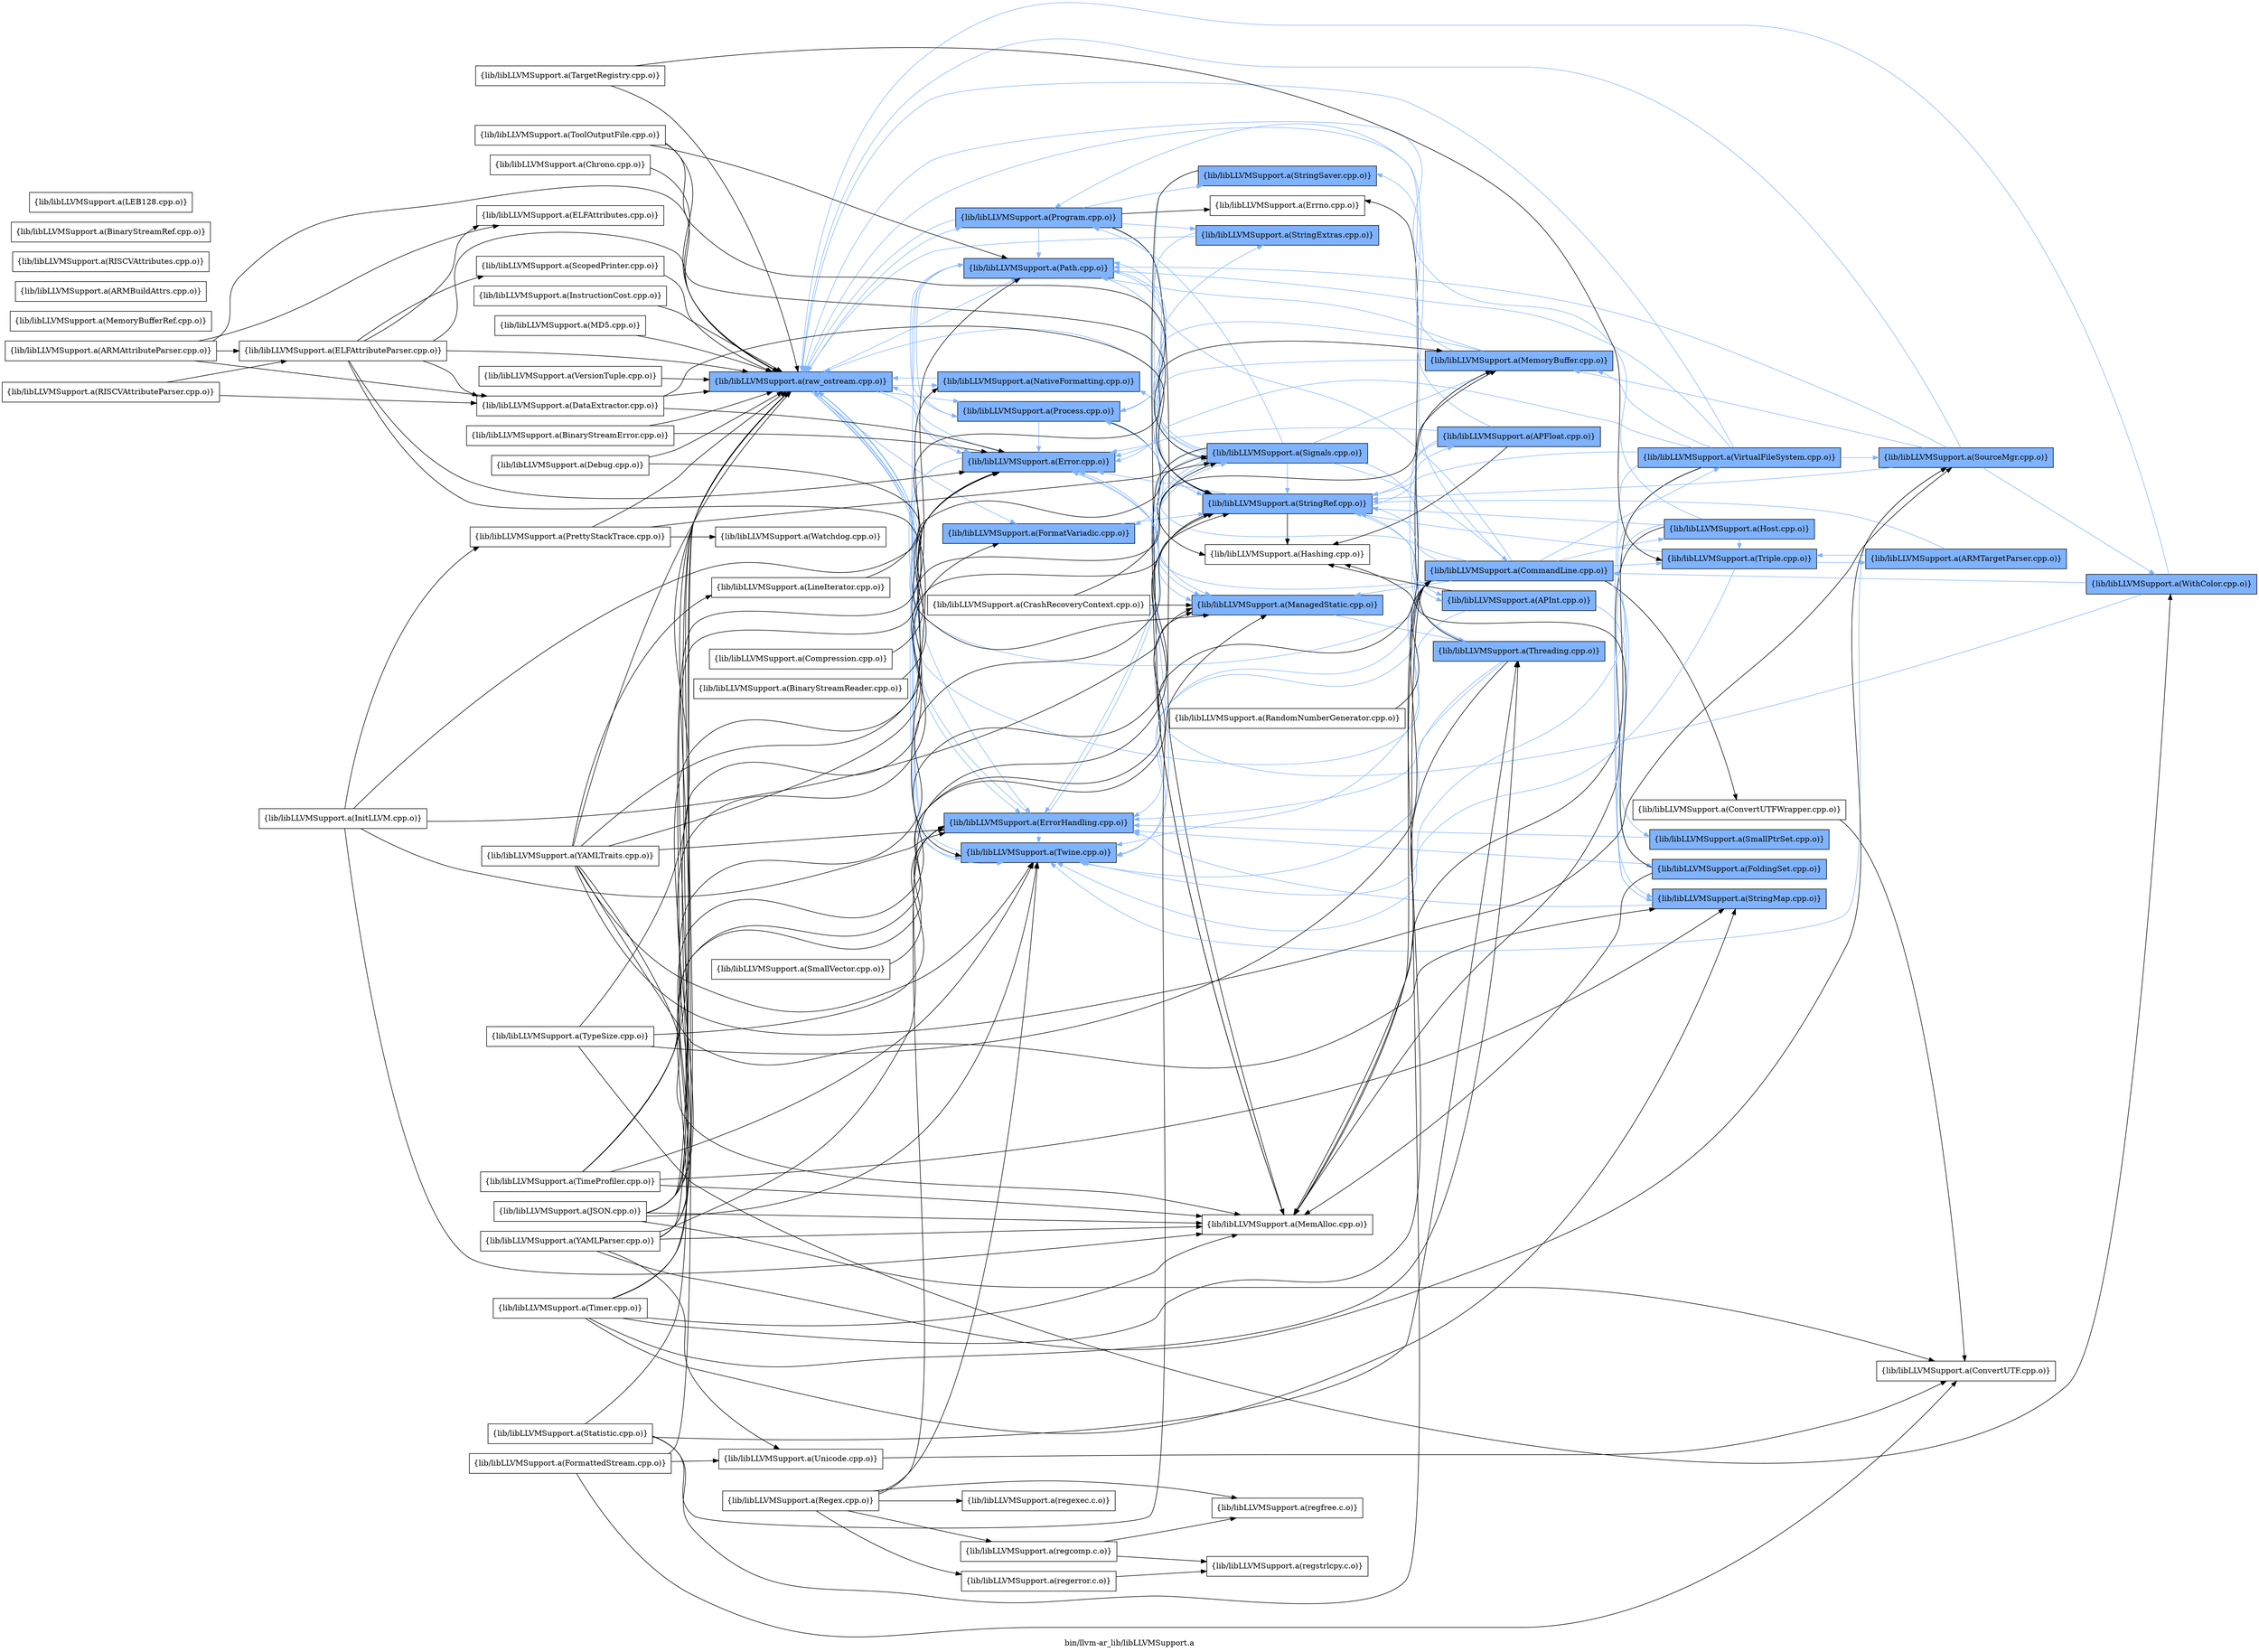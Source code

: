 digraph "bin/llvm-ar_lib/libLLVMSupport.a" {
	label="bin/llvm-ar_lib/libLLVMSupport.a";
	rankdir=LR;
	{ rank=same; Node0x559ae42f69c8;  }
	{ rank=same; Node0x559ae42f0398;  }
	{ rank=same; Node0x559ae42f26e8; Node0x559ae42f1068; Node0x559ae42f4718; Node0x559ae42ee9f8; Node0x559ae42f2238; Node0x559ae42f1018; Node0x559ae42f5938; Node0x559ae42f4ee8;  }
	{ rank=same; Node0x559ae42f72d8; Node0x559ae42f3fe8; Node0x559ae42f11a8; Node0x559ae42f3db8; Node0x559ae42f6fb8; Node0x559ae42f6ab8; Node0x559ae42f61a8; Node0x559ae42f4768;  }
	{ rank=same; Node0x559ae42f7878; Node0x559ae42f5208; Node0x559ae42efee8; Node0x559ae42f5118; Node0x559ae42f48f8;  }
	{ rank=same; Node0x559ae42f5988; Node0x559ae42f18d8; Node0x559ae42f6928; Node0x559ae42f2d78; Node0x559ae42f0fc8; Node0x559ae42f1bf8; Node0x559ae42f5618;  }
	{ rank=same; Node0x559ae42f58e8; Node0x559ae42f4a88; Node0x559ae42f7d78;  }
	{ rank=same; Node0x559ae42f69c8;  }
	{ rank=same; Node0x559ae42f0398;  }
	{ rank=same; Node0x559ae42f26e8; Node0x559ae42f1068; Node0x559ae42f4718; Node0x559ae42ee9f8; Node0x559ae42f2238; Node0x559ae42f1018; Node0x559ae42f5938; Node0x559ae42f4ee8;  }
	{ rank=same; Node0x559ae42f72d8; Node0x559ae42f3fe8; Node0x559ae42f11a8; Node0x559ae42f3db8; Node0x559ae42f6fb8; Node0x559ae42f6ab8; Node0x559ae42f61a8; Node0x559ae42f4768;  }
	{ rank=same; Node0x559ae42f7878; Node0x559ae42f5208; Node0x559ae42efee8; Node0x559ae42f5118; Node0x559ae42f48f8;  }
	{ rank=same; Node0x559ae42f5988; Node0x559ae42f18d8; Node0x559ae42f6928; Node0x559ae42f2d78; Node0x559ae42f0fc8; Node0x559ae42f1bf8; Node0x559ae42f5618;  }
	{ rank=same; Node0x559ae42f58e8; Node0x559ae42f4a88; Node0x559ae42f7d78;  }

	Node0x559ae42f69c8 [shape=record,shape=box,group=0,label="{lib/libLLVMSupport.a(Chrono.cpp.o)}"];
	Node0x559ae42f69c8 -> Node0x559ae42f0398;
	Node0x559ae42f5208 [shape=record,shape=box,group=1,style=filled,fillcolor="0.600000 0.5 1",label="{lib/libLLVMSupport.a(CommandLine.cpp.o)}"];
	Node0x559ae42f5208 -> Node0x559ae42f5988;
	Node0x559ae42f5208 -> Node0x559ae42f26e8[color="0.600000 0.5 1"];
	Node0x559ae42f5208 -> Node0x559ae42f1068[color="0.600000 0.5 1"];
	Node0x559ae42f5208 -> Node0x559ae42f72d8[color="0.600000 0.5 1"];
	Node0x559ae42f5208 -> Node0x559ae42f6ab8;
	Node0x559ae42f5208 -> Node0x559ae42f18d8[color="0.600000 0.5 1"];
	Node0x559ae42f5208 -> Node0x559ae42f6928[color="0.600000 0.5 1"];
	Node0x559ae42f5208 -> Node0x559ae42f61a8[color="0.600000 0.5 1"];
	Node0x559ae42f5208 -> Node0x559ae42f11a8[color="0.600000 0.5 1"];
	Node0x559ae42f5208 -> Node0x559ae42f2d78[color="0.600000 0.5 1"];
	Node0x559ae42f5208 -> Node0x559ae42f2238[color="0.600000 0.5 1"];
	Node0x559ae42f5208 -> Node0x559ae42f0fc8[color="0.600000 0.5 1"];
	Node0x559ae42f5208 -> Node0x559ae42f0398[color="0.600000 0.5 1"];
	Node0x559ae42f5208 -> Node0x559ae42f1bf8[color="0.600000 0.5 1"];
	Node0x559ae42f5208 -> Node0x559ae42f1018[color="0.600000 0.5 1"];
	Node0x559ae42f5208 -> Node0x559ae42f5938[color="0.600000 0.5 1"];
	Node0x559ae42f26e8 [shape=record,shape=box,group=1,style=filled,fillcolor="0.600000 0.5 1",label="{lib/libLLVMSupport.a(Error.cpp.o)}"];
	Node0x559ae42f26e8 -> Node0x559ae42f1068[color="0.600000 0.5 1"];
	Node0x559ae42f26e8 -> Node0x559ae42f72d8[color="0.600000 0.5 1"];
	Node0x559ae42f26e8 -> Node0x559ae42f2238[color="0.600000 0.5 1"];
	Node0x559ae42f26e8 -> Node0x559ae42f0398[color="0.600000 0.5 1"];
	Node0x559ae42f4718 [shape=record,shape=box,group=1,style=filled,fillcolor="0.600000 0.5 1",label="{lib/libLLVMSupport.a(FormatVariadic.cpp.o)}"];
	Node0x559ae42f4718 -> Node0x559ae42f11a8[color="0.600000 0.5 1"];
	Node0x559ae42f3688 [shape=record,shape=box,group=0,label="{lib/libLLVMSupport.a(InitLLVM.cpp.o)}"];
	Node0x559ae42f3688 -> Node0x559ae42f1068;
	Node0x559ae42f3688 -> Node0x559ae42f72d8;
	Node0x559ae42f3688 -> Node0x559ae42f6ab8;
	Node0x559ae42f3688 -> Node0x559ae42ef308;
	Node0x559ae42f3688 -> Node0x559ae42f3fe8;
	Node0x559ae42f78c8 [shape=record,shape=box,group=0,label="{lib/libLLVMSupport.a(LineIterator.cpp.o)}"];
	Node0x559ae42f78c8 -> Node0x559ae42efee8;
	Node0x559ae42f6ab8 [shape=record,shape=box,group=0,label="{lib/libLLVMSupport.a(MemAlloc.cpp.o)}"];
	Node0x559ae42efee8 [shape=record,shape=box,group=1,style=filled,fillcolor="0.600000 0.5 1",label="{lib/libLLVMSupport.a(MemoryBuffer.cpp.o)}"];
	Node0x559ae42efee8 -> Node0x559ae42f26e8[color="0.600000 0.5 1"];
	Node0x559ae42efee8 -> Node0x559ae42f2238[color="0.600000 0.5 1"];
	Node0x559ae42efee8 -> Node0x559ae42f1018[color="0.600000 0.5 1"];
	Node0x559ae42efee8 -> Node0x559ae42f5938[color="0.600000 0.5 1"];
	Node0x559ae42efee8 -> Node0x559ae42f4ee8[color="0.600000 0.5 1"];
	Node0x559ae42f6928 [shape=record,shape=box,group=1,style=filled,fillcolor="0.600000 0.5 1",label="{lib/libLLVMSupport.a(StringMap.cpp.o)}"];
	Node0x559ae42f6928 -> Node0x559ae42f1068[color="0.600000 0.5 1"];
	Node0x559ae42f61a8 [shape=record,shape=box,group=1,style=filled,fillcolor="0.600000 0.5 1",label="{lib/libLLVMSupport.a(StringSaver.cpp.o)}"];
	Node0x559ae42f61a8 -> Node0x559ae42f6ab8;
	Node0x559ae42f61a8 -> Node0x559ae42f11a8[color="0.600000 0.5 1"];
	Node0x559ae42f11a8 [shape=record,shape=box,group=1,style=filled,fillcolor="0.600000 0.5 1",label="{lib/libLLVMSupport.a(StringRef.cpp.o)}"];
	Node0x559ae42f11a8 -> Node0x559ae42f5118[color="0.600000 0.5 1"];
	Node0x559ae42f11a8 -> Node0x559ae42f48f8[color="0.600000 0.5 1"];
	Node0x559ae42f11a8 -> Node0x559ae42f26e8[color="0.600000 0.5 1"];
	Node0x559ae42f11a8 -> Node0x559ae42f3db8;
	Node0x559ae42f2d78 [shape=record,shape=box,group=1,style=filled,fillcolor="0.600000 0.5 1",label="{lib/libLLVMSupport.a(Triple.cpp.o)}"];
	Node0x559ae42f2d78 -> Node0x559ae42f4a88[color="0.600000 0.5 1"];
	Node0x559ae42f2d78 -> Node0x559ae42f11a8[color="0.600000 0.5 1"];
	Node0x559ae42f2d78 -> Node0x559ae42f2238[color="0.600000 0.5 1"];
	Node0x559ae42f2238 [shape=record,shape=box,group=1,style=filled,fillcolor="0.600000 0.5 1",label="{lib/libLLVMSupport.a(Twine.cpp.o)}"];
	Node0x559ae42f2238 -> Node0x559ae42f0398[color="0.600000 0.5 1"];
	Node0x559ae42f0708 [shape=record,shape=box,group=1,style=filled,fillcolor="0.600000 0.5 1",label="{lib/libLLVMSupport.a(WithColor.cpp.o)}"];
	Node0x559ae42f0708 -> Node0x559ae42f5208[color="0.600000 0.5 1"];
	Node0x559ae42f0708 -> Node0x559ae42f26e8[color="0.600000 0.5 1"];
	Node0x559ae42f0708 -> Node0x559ae42f0398[color="0.600000 0.5 1"];
	Node0x559ae42f0398 [shape=record,shape=box,group=1,style=filled,fillcolor="0.600000 0.5 1",label="{lib/libLLVMSupport.a(raw_ostream.cpp.o)}"];
	Node0x559ae42f0398 -> Node0x559ae42f26e8[color="0.600000 0.5 1"];
	Node0x559ae42f0398 -> Node0x559ae42f1068[color="0.600000 0.5 1"];
	Node0x559ae42f0398 -> Node0x559ae42f4718[color="0.600000 0.5 1"];
	Node0x559ae42f0398 -> Node0x559ae42ee9f8[color="0.600000 0.5 1"];
	Node0x559ae42f0398 -> Node0x559ae42f2238[color="0.600000 0.5 1"];
	Node0x559ae42f0398 -> Node0x559ae42f1018[color="0.600000 0.5 1"];
	Node0x559ae42f0398 -> Node0x559ae42f5938[color="0.600000 0.5 1"];
	Node0x559ae42f0398 -> Node0x559ae42f4ee8[color="0.600000 0.5 1"];
	Node0x559ae42f1bf8 [shape=record,shape=box,group=1,style=filled,fillcolor="0.600000 0.5 1",label="{lib/libLLVMSupport.a(Host.cpp.o)}"];
	Node0x559ae42f1bf8 -> Node0x559ae42f6ab8;
	Node0x559ae42f1bf8 -> Node0x559ae42f6928[color="0.600000 0.5 1"];
	Node0x559ae42f1bf8 -> Node0x559ae42f11a8[color="0.600000 0.5 1"];
	Node0x559ae42f1bf8 -> Node0x559ae42f2d78[color="0.600000 0.5 1"];
	Node0x559ae42f1bf8 -> Node0x559ae42f0398[color="0.600000 0.5 1"];
	Node0x559ae42f1018 [shape=record,shape=box,group=1,style=filled,fillcolor="0.600000 0.5 1",label="{lib/libLLVMSupport.a(Path.cpp.o)}"];
	Node0x559ae42f1018 -> Node0x559ae42f26e8[color="0.600000 0.5 1"];
	Node0x559ae42f1018 -> Node0x559ae42f11a8[color="0.600000 0.5 1"];
	Node0x559ae42f1018 -> Node0x559ae42f2238[color="0.600000 0.5 1"];
	Node0x559ae42f1018 -> Node0x559ae42f5938[color="0.600000 0.5 1"];
	Node0x559ae42f1018 -> Node0x559ae42f3fe8[color="0.600000 0.5 1"];
	Node0x559ae42f48f8 [shape=record,shape=box,group=1,style=filled,fillcolor="0.600000 0.5 1",label="{lib/libLLVMSupport.a(APInt.cpp.o)}"];
	Node0x559ae42f48f8 -> Node0x559ae42f5618[color="0.600000 0.5 1"];
	Node0x559ae42f48f8 -> Node0x559ae42f3db8;
	Node0x559ae42f48f8 -> Node0x559ae42f0398[color="0.600000 0.5 1"];
	Node0x559ae42f1068 [shape=record,shape=box,group=1,style=filled,fillcolor="0.600000 0.5 1",label="{lib/libLLVMSupport.a(ErrorHandling.cpp.o)}"];
	Node0x559ae42f1068 -> Node0x559ae42f2238[color="0.600000 0.5 1"];
	Node0x559ae42f1068 -> Node0x559ae42f0398[color="0.600000 0.5 1"];
	Node0x559ae42f1068 -> Node0x559ae42f3fe8[color="0.600000 0.5 1"];
	Node0x559ae42f3638 [shape=record,shape=box,group=0,label="{lib/libLLVMSupport.a(TargetRegistry.cpp.o)}"];
	Node0x559ae42f3638 -> Node0x559ae42f2d78;
	Node0x559ae42f3638 -> Node0x559ae42f0398;
	Node0x559ae42f4a88 [shape=record,shape=box,group=1,style=filled,fillcolor="0.600000 0.5 1",label="{lib/libLLVMSupport.a(ARMTargetParser.cpp.o)}"];
	Node0x559ae42f4a88 -> Node0x559ae42f11a8[color="0.600000 0.5 1"];
	Node0x559ae42f4a88 -> Node0x559ae42f2d78[color="0.600000 0.5 1"];
	Node0x559ae42f35e8 [shape=record,shape=box,group=0,label="{lib/libLLVMSupport.a(Regex.cpp.o)}"];
	Node0x559ae42f35e8 -> Node0x559ae42f11a8;
	Node0x559ae42f35e8 -> Node0x559ae42f2238;
	Node0x559ae42f35e8 -> Node0x559ae42ef268;
	Node0x559ae42f35e8 -> Node0x559ae42eea98;
	Node0x559ae42f35e8 -> Node0x559ae42eed68;
	Node0x559ae42f35e8 -> Node0x559ae42f85e8;
	Node0x559ae42f18d8 [shape=record,shape=box,group=1,style=filled,fillcolor="0.600000 0.5 1",label="{lib/libLLVMSupport.a(SmallPtrSet.cpp.o)}"];
	Node0x559ae42f18d8 -> Node0x559ae42f1068[color="0.600000 0.5 1"];
	Node0x559ae42f7d78 [shape=record,shape=box,group=1,style=filled,fillcolor="0.600000 0.5 1",label="{lib/libLLVMSupport.a(SourceMgr.cpp.o)}"];
	Node0x559ae42f7d78 -> Node0x559ae42efee8[color="0.600000 0.5 1"];
	Node0x559ae42f7d78 -> Node0x559ae42f11a8[color="0.600000 0.5 1"];
	Node0x559ae42f7d78 -> Node0x559ae42f2238[color="0.600000 0.5 1"];
	Node0x559ae42f7d78 -> Node0x559ae42f0708[color="0.600000 0.5 1"];
	Node0x559ae42f7d78 -> Node0x559ae42f0398[color="0.600000 0.5 1"];
	Node0x559ae42f7d78 -> Node0x559ae42f1018[color="0.600000 0.5 1"];
	Node0x559ae42f5118 [shape=record,shape=box,group=1,style=filled,fillcolor="0.600000 0.5 1",label="{lib/libLLVMSupport.a(APFloat.cpp.o)}"];
	Node0x559ae42f5118 -> Node0x559ae42f48f8[color="0.600000 0.5 1"];
	Node0x559ae42f5118 -> Node0x559ae42f26e8[color="0.600000 0.5 1"];
	Node0x559ae42f5118 -> Node0x559ae42f3db8;
	Node0x559ae42f5118 -> Node0x559ae42f11a8[color="0.600000 0.5 1"];
	Node0x559ae42f5118 -> Node0x559ae42f0398[color="0.600000 0.5 1"];
	Node0x559ae42f1ba8 [shape=record,shape=box,group=0,label="{lib/libLLVMSupport.a(TypeSize.cpp.o)}"];
	Node0x559ae42f1ba8 -> Node0x559ae42f5208;
	Node0x559ae42f1ba8 -> Node0x559ae42f1068;
	Node0x559ae42f1ba8 -> Node0x559ae42f0708;
	Node0x559ae42f1ba8 -> Node0x559ae42f0398;
	Node0x559ae42f3db8 [shape=record,shape=box,group=0,label="{lib/libLLVMSupport.a(Hashing.cpp.o)}"];
	Node0x559ae42f5618 [shape=record,shape=box,group=1,style=filled,fillcolor="0.600000 0.5 1",label="{lib/libLLVMSupport.a(FoldingSet.cpp.o)}"];
	Node0x559ae42f5618 -> Node0x559ae42f1068[color="0.600000 0.5 1"];
	Node0x559ae42f5618 -> Node0x559ae42f3db8;
	Node0x559ae42f5618 -> Node0x559ae42f6ab8;
	Node0x559ae42f6fb8 [shape=record,shape=box,group=1,style=filled,fillcolor="0.600000 0.5 1",label="{lib/libLLVMSupport.a(StringExtras.cpp.o)}"];
	Node0x559ae42f6fb8 -> Node0x559ae42f11a8[color="0.600000 0.5 1"];
	Node0x559ae42f6fb8 -> Node0x559ae42f0398[color="0.600000 0.5 1"];
	Node0x559ae42f4df8 [shape=record,shape=box,group=0,label="{lib/libLLVMSupport.a(FormattedStream.cpp.o)}"];
	Node0x559ae42f4df8 -> Node0x559ae42f58e8;
	Node0x559ae42f4df8 -> Node0x559ae42f2148;
	Node0x559ae42f4df8 -> Node0x559ae42f0398;
	Node0x559ae42f72d8 [shape=record,shape=box,group=1,style=filled,fillcolor="0.600000 0.5 1",label="{lib/libLLVMSupport.a(ManagedStatic.cpp.o)}"];
	Node0x559ae42f72d8 -> Node0x559ae42f7878[color="0.600000 0.5 1"];
	Node0x559ae42f0bb8 [shape=record,shape=box,group=0,label="{lib/libLLVMSupport.a(MemoryBufferRef.cpp.o)}"];
	Node0x559ae42f5938 [shape=record,shape=box,group=1,style=filled,fillcolor="0.600000 0.5 1",label="{lib/libLLVMSupport.a(Process.cpp.o)}"];
	Node0x559ae42f5938 -> Node0x559ae42f26e8[color="0.600000 0.5 1"];
	Node0x559ae42f5938 -> Node0x559ae42f3db8;
	Node0x559ae42f5938 -> Node0x559ae42f72d8[color="0.600000 0.5 1"];
	Node0x559ae42f5938 -> Node0x559ae42f6fb8[color="0.600000 0.5 1"];
	Node0x559ae42f5938 -> Node0x559ae42f1018[color="0.600000 0.5 1"];
	Node0x559ae42f3778 [shape=record,shape=box,group=0,label="{lib/libLLVMSupport.a(DataExtractor.cpp.o)}"];
	Node0x559ae42f3778 -> Node0x559ae42f26e8;
	Node0x559ae42f3778 -> Node0x559ae42f11a8;
	Node0x559ae42f3778 -> Node0x559ae42f0398;
	Node0x559ae42f3818 [shape=record,shape=box,group=0,label="{lib/libLLVMSupport.a(ARMBuildAttrs.cpp.o)}"];
	Node0x559ae42f4998 [shape=record,shape=box,group=0,label="{lib/libLLVMSupport.a(ELFAttributeParser.cpp.o)}"];
	Node0x559ae42f4998 -> Node0x559ae42f3778;
	Node0x559ae42f4998 -> Node0x559ae42f29b8;
	Node0x559ae42f4998 -> Node0x559ae42f26e8;
	Node0x559ae42f4998 -> Node0x559ae42f2058;
	Node0x559ae42f4998 -> Node0x559ae42f11a8;
	Node0x559ae42f4998 -> Node0x559ae42f2238;
	Node0x559ae42f4998 -> Node0x559ae42f0398;
	Node0x559ae42f2eb8 [shape=record,shape=box,group=0,label="{lib/libLLVMSupport.a(RISCVAttributes.cpp.o)}"];
	Node0x559ae42ee9f8 [shape=record,shape=box,group=1,style=filled,fillcolor="0.600000 0.5 1",label="{lib/libLLVMSupport.a(NativeFormatting.cpp.o)}"];
	Node0x559ae42ee9f8 -> Node0x559ae42f0398[color="0.600000 0.5 1"];
	Node0x559ae42f7f08 [shape=record,shape=box,group=0,label="{lib/libLLVMSupport.a(ARMAttributeParser.cpp.o)}"];
	Node0x559ae42f7f08 -> Node0x559ae42f3778;
	Node0x559ae42f7f08 -> Node0x559ae42f4998;
	Node0x559ae42f7f08 -> Node0x559ae42f29b8;
	Node0x559ae42f7f08 -> Node0x559ae42f0398;
	Node0x559ae42f29b8 [shape=record,shape=box,group=0,label="{lib/libLLVMSupport.a(ELFAttributes.cpp.o)}"];
	Node0x559ae42f7c38 [shape=record,shape=box,group=0,label="{lib/libLLVMSupport.a(BinaryStreamError.cpp.o)}"];
	Node0x559ae42f7c38 -> Node0x559ae42f26e8;
	Node0x559ae42f7c38 -> Node0x559ae42f0398;
	Node0x559ae42f6658 [shape=record,shape=box,group=0,label="{lib/libLLVMSupport.a(BinaryStreamReader.cpp.o)}"];
	Node0x559ae42f6658 -> Node0x559ae42f26e8;
	Node0x559ae42f6248 [shape=record,shape=box,group=0,label="{lib/libLLVMSupport.a(BinaryStreamRef.cpp.o)}"];
	Node0x559ae42f5988 [shape=record,shape=box,group=0,label="{lib/libLLVMSupport.a(ConvertUTFWrapper.cpp.o)}"];
	Node0x559ae42f5988 -> Node0x559ae42f58e8;
	Node0x559ae42f0fc8 [shape=record,shape=box,group=1,style=filled,fillcolor="0.600000 0.5 1",label="{lib/libLLVMSupport.a(VirtualFileSystem.cpp.o)}"];
	Node0x559ae42f0fc8 -> Node0x559ae42f26e8[color="0.600000 0.5 1"];
	Node0x559ae42f0fc8 -> Node0x559ae42f6ab8;
	Node0x559ae42f0fc8 -> Node0x559ae42efee8[color="0.600000 0.5 1"];
	Node0x559ae42f0fc8 -> Node0x559ae42f7d78[color="0.600000 0.5 1"];
	Node0x559ae42f0fc8 -> Node0x559ae42f6928[color="0.600000 0.5 1"];
	Node0x559ae42f0fc8 -> Node0x559ae42f11a8[color="0.600000 0.5 1"];
	Node0x559ae42f0fc8 -> Node0x559ae42f2238[color="0.600000 0.5 1"];
	Node0x559ae42f0fc8 -> Node0x559ae42f0398[color="0.600000 0.5 1"];
	Node0x559ae42f0fc8 -> Node0x559ae42f1018[color="0.600000 0.5 1"];
	Node0x559ae42f58e8 [shape=record,shape=box,group=0,label="{lib/libLLVMSupport.a(ConvertUTF.cpp.o)}"];
	Node0x559ae42f2058 [shape=record,shape=box,group=0,label="{lib/libLLVMSupport.a(ScopedPrinter.cpp.o)}"];
	Node0x559ae42f2058 -> Node0x559ae42f0398;
	Node0x559ae42f3fe8 [shape=record,shape=box,group=1,style=filled,fillcolor="0.600000 0.5 1",label="{lib/libLLVMSupport.a(Signals.cpp.o)}"];
	Node0x559ae42f3fe8 -> Node0x559ae42f5208[color="0.600000 0.5 1"];
	Node0x559ae42f3fe8 -> Node0x559ae42f1068[color="0.600000 0.5 1"];
	Node0x559ae42f3fe8 -> Node0x559ae42f4718[color="0.600000 0.5 1"];
	Node0x559ae42f3fe8 -> Node0x559ae42f72d8[color="0.600000 0.5 1"];
	Node0x559ae42f3fe8 -> Node0x559ae42f6ab8;
	Node0x559ae42f3fe8 -> Node0x559ae42efee8[color="0.600000 0.5 1"];
	Node0x559ae42f3fe8 -> Node0x559ae42ee9f8[color="0.600000 0.5 1"];
	Node0x559ae42f3fe8 -> Node0x559ae42f11a8[color="0.600000 0.5 1"];
	Node0x559ae42f3fe8 -> Node0x559ae42f2238[color="0.600000 0.5 1"];
	Node0x559ae42f3fe8 -> Node0x559ae42f0398[color="0.600000 0.5 1"];
	Node0x559ae42f3fe8 -> Node0x559ae42f1018[color="0.600000 0.5 1"];
	Node0x559ae42f3fe8 -> Node0x559ae42f4ee8[color="0.600000 0.5 1"];
	Node0x559ae42f3fe8 -> Node0x559ae42f7878[color="0.600000 0.5 1"];
	Node0x559ae42f5de8 [shape=record,shape=box,group=0,label="{lib/libLLVMSupport.a(Debug.cpp.o)}"];
	Node0x559ae42f5de8 -> Node0x559ae42f72d8;
	Node0x559ae42f5de8 -> Node0x559ae42f0398;
	Node0x559ae42f2148 [shape=record,shape=box,group=0,label="{lib/libLLVMSupport.a(Unicode.cpp.o)}"];
	Node0x559ae42f2148 -> Node0x559ae42f58e8;
	Node0x559ae42ef308 [shape=record,shape=box,group=0,label="{lib/libLLVMSupport.a(PrettyStackTrace.cpp.o)}"];
	Node0x559ae42ef308 -> Node0x559ae42f0398;
	Node0x559ae42ef308 -> Node0x559ae42f3fe8;
	Node0x559ae42ef308 -> Node0x559ae42f6e78;
	Node0x559ae42f8048 [shape=record,shape=box,group=0,label="{lib/libLLVMSupport.a(InstructionCost.cpp.o)}"];
	Node0x559ae42f8048 -> Node0x559ae42f0398;
	Node0x559ae42f7878 [shape=record,shape=box,group=1,style=filled,fillcolor="0.600000 0.5 1",label="{lib/libLLVMSupport.a(Threading.cpp.o)}"];
	Node0x559ae42f7878 -> Node0x559ae42f1068[color="0.600000 0.5 1"];
	Node0x559ae42f7878 -> Node0x559ae42f6ab8;
	Node0x559ae42f7878 -> Node0x559ae42f11a8[color="0.600000 0.5 1"];
	Node0x559ae42f7878 -> Node0x559ae42f2238[color="0.600000 0.5 1"];
	Node0x559ae42f7878 -> Node0x559ae42f4768;
	Node0x559ae42f4ee8 [shape=record,shape=box,group=1,style=filled,fillcolor="0.600000 0.5 1",label="{lib/libLLVMSupport.a(Program.cpp.o)}"];
	Node0x559ae42f4ee8 -> Node0x559ae42f6ab8;
	Node0x559ae42f4ee8 -> Node0x559ae42f6fb8[color="0.600000 0.5 1"];
	Node0x559ae42f4ee8 -> Node0x559ae42f61a8[color="0.600000 0.5 1"];
	Node0x559ae42f4ee8 -> Node0x559ae42f11a8[color="0.600000 0.5 1"];
	Node0x559ae42f4ee8 -> Node0x559ae42f0398[color="0.600000 0.5 1"];
	Node0x559ae42f4ee8 -> Node0x559ae42f1018[color="0.600000 0.5 1"];
	Node0x559ae42f4ee8 -> Node0x559ae42f4768;
	Node0x559ae42ef498 [shape=record,shape=box,group=0,label="{lib/libLLVMSupport.a(MD5.cpp.o)}"];
	Node0x559ae42ef498 -> Node0x559ae42f0398;
	Node0x559ae42f6e78 [shape=record,shape=box,group=0,label="{lib/libLLVMSupport.a(Watchdog.cpp.o)}"];
	Node0x559ae42f2968 [shape=record,shape=box,group=0,label="{lib/libLLVMSupport.a(RandomNumberGenerator.cpp.o)}"];
	Node0x559ae42f2968 -> Node0x559ae42f5208;
	Node0x559ae42ef268 [shape=record,shape=box,group=0,label="{lib/libLLVMSupport.a(regcomp.c.o)}"];
	Node0x559ae42ef268 -> Node0x559ae42f85e8;
	Node0x559ae42ef268 -> Node0x559ae42f1f18;
	Node0x559ae42eea98 [shape=record,shape=box,group=0,label="{lib/libLLVMSupport.a(regerror.c.o)}"];
	Node0x559ae42eea98 -> Node0x559ae42f1f18;
	Node0x559ae42eed68 [shape=record,shape=box,group=0,label="{lib/libLLVMSupport.a(regexec.c.o)}"];
	Node0x559ae42f85e8 [shape=record,shape=box,group=0,label="{lib/libLLVMSupport.a(regfree.c.o)}"];
	Node0x559ae42f13d8 [shape=record,shape=box,group=0,label="{lib/libLLVMSupport.a(RISCVAttributeParser.cpp.o)}"];
	Node0x559ae42f13d8 -> Node0x559ae42f3778;
	Node0x559ae42f13d8 -> Node0x559ae42f4998;
	Node0x559ae42f8548 [shape=record,shape=box,group=0,label="{lib/libLLVMSupport.a(SmallVector.cpp.o)}"];
	Node0x559ae42f8548 -> Node0x559ae42f1068;
	Node0x559ae42f77d8 [shape=record,shape=box,group=0,label="{lib/libLLVMSupport.a(Statistic.cpp.o)}"];
	Node0x559ae42f77d8 -> Node0x559ae42f5208;
	Node0x559ae42f77d8 -> Node0x559ae42f72d8;
	Node0x559ae42f77d8 -> Node0x559ae42f0398;
	Node0x559ae42f77d8 -> Node0x559ae42f7878;
	Node0x559ae42f1978 [shape=record,shape=box,group=0,label="{lib/libLLVMSupport.a(Timer.cpp.o)}"];
	Node0x559ae42f1978 -> Node0x559ae42f5208;
	Node0x559ae42f1978 -> Node0x559ae42f72d8;
	Node0x559ae42f1978 -> Node0x559ae42f6ab8;
	Node0x559ae42f1978 -> Node0x559ae42f6928;
	Node0x559ae42f1978 -> Node0x559ae42f0398;
	Node0x559ae42f1978 -> Node0x559ae42f7878;
	Node0x559ae42f27d8 [shape=record,shape=box,group=0,label="{lib/libLLVMSupport.a(ToolOutputFile.cpp.o)}"];
	Node0x559ae42f27d8 -> Node0x559ae42f0398;
	Node0x559ae42f27d8 -> Node0x559ae42f1018;
	Node0x559ae42f27d8 -> Node0x559ae42f3fe8;
	Node0x559ae42f0938 [shape=record,shape=box,group=0,label="{lib/libLLVMSupport.a(YAMLParser.cpp.o)}"];
	Node0x559ae42f0938 -> Node0x559ae42f1068;
	Node0x559ae42f0938 -> Node0x559ae42f6ab8;
	Node0x559ae42f0938 -> Node0x559ae42efee8;
	Node0x559ae42f0938 -> Node0x559ae42f7d78;
	Node0x559ae42f0938 -> Node0x559ae42f11a8;
	Node0x559ae42f0938 -> Node0x559ae42f2148;
	Node0x559ae42f0938 -> Node0x559ae42f0398;
	Node0x559ae42f1f18 [shape=record,shape=box,group=0,label="{lib/libLLVMSupport.a(regstrlcpy.c.o)}"];
	Node0x559ae42f5668 [shape=record,shape=box,group=0,label="{lib/libLLVMSupport.a(CrashRecoveryContext.cpp.o)}"];
	Node0x559ae42f5668 -> Node0x559ae42f72d8;
	Node0x559ae42f5668 -> Node0x559ae42f3fe8;
	Node0x559ae42f4768 [shape=record,shape=box,group=0,label="{lib/libLLVMSupport.a(Errno.cpp.o)}"];
	Node0x559ae42ef678 [shape=record,shape=box,group=0,label="{lib/libLLVMSupport.a(Compression.cpp.o)}"];
	Node0x559ae42ef678 -> Node0x559ae42f26e8;
	Node0x559ae42f3c78 [shape=record,shape=box,group=0,label="{lib/libLLVMSupport.a(LEB128.cpp.o)}"];
	Node0x559ae42f1a18 [shape=record,shape=box,group=0,label="{lib/libLLVMSupport.a(YAMLTraits.cpp.o)}"];
	Node0x559ae42f1a18 -> Node0x559ae42f1068;
	Node0x559ae42f1a18 -> Node0x559ae42f78c8;
	Node0x559ae42f1a18 -> Node0x559ae42f6ab8;
	Node0x559ae42f1a18 -> Node0x559ae42efee8;
	Node0x559ae42f1a18 -> Node0x559ae42f7d78;
	Node0x559ae42f1a18 -> Node0x559ae42f6928;
	Node0x559ae42f1a18 -> Node0x559ae42f11a8;
	Node0x559ae42f1a18 -> Node0x559ae42f2238;
	Node0x559ae42f1a18 -> Node0x559ae42f0398;
	Node0x559ae42f3b88 [shape=record,shape=box,group=0,label="{lib/libLLVMSupport.a(VersionTuple.cpp.o)}"];
	Node0x559ae42f3b88 -> Node0x559ae42f0398;
	Node0x559ae42f1c98 [shape=record,shape=box,group=0,label="{lib/libLLVMSupport.a(TimeProfiler.cpp.o)}"];
	Node0x559ae42f1c98 -> Node0x559ae42f26e8;
	Node0x559ae42f1c98 -> Node0x559ae42f6ab8;
	Node0x559ae42f1c98 -> Node0x559ae42f6928;
	Node0x559ae42f1c98 -> Node0x559ae42f2238;
	Node0x559ae42f1c98 -> Node0x559ae42f0398;
	Node0x559ae42f1c98 -> Node0x559ae42f1018;
	Node0x559ae42f1dd8 [shape=record,shape=box,group=0,label="{lib/libLLVMSupport.a(JSON.cpp.o)}"];
	Node0x559ae42f1dd8 -> Node0x559ae42f58e8;
	Node0x559ae42f1dd8 -> Node0x559ae42f26e8;
	Node0x559ae42f1dd8 -> Node0x559ae42f4718;
	Node0x559ae42f1dd8 -> Node0x559ae42f6ab8;
	Node0x559ae42f1dd8 -> Node0x559ae42ee9f8;
	Node0x559ae42f1dd8 -> Node0x559ae42f11a8;
	Node0x559ae42f1dd8 -> Node0x559ae42f2238;
	Node0x559ae42f1dd8 -> Node0x559ae42f0398;
}
